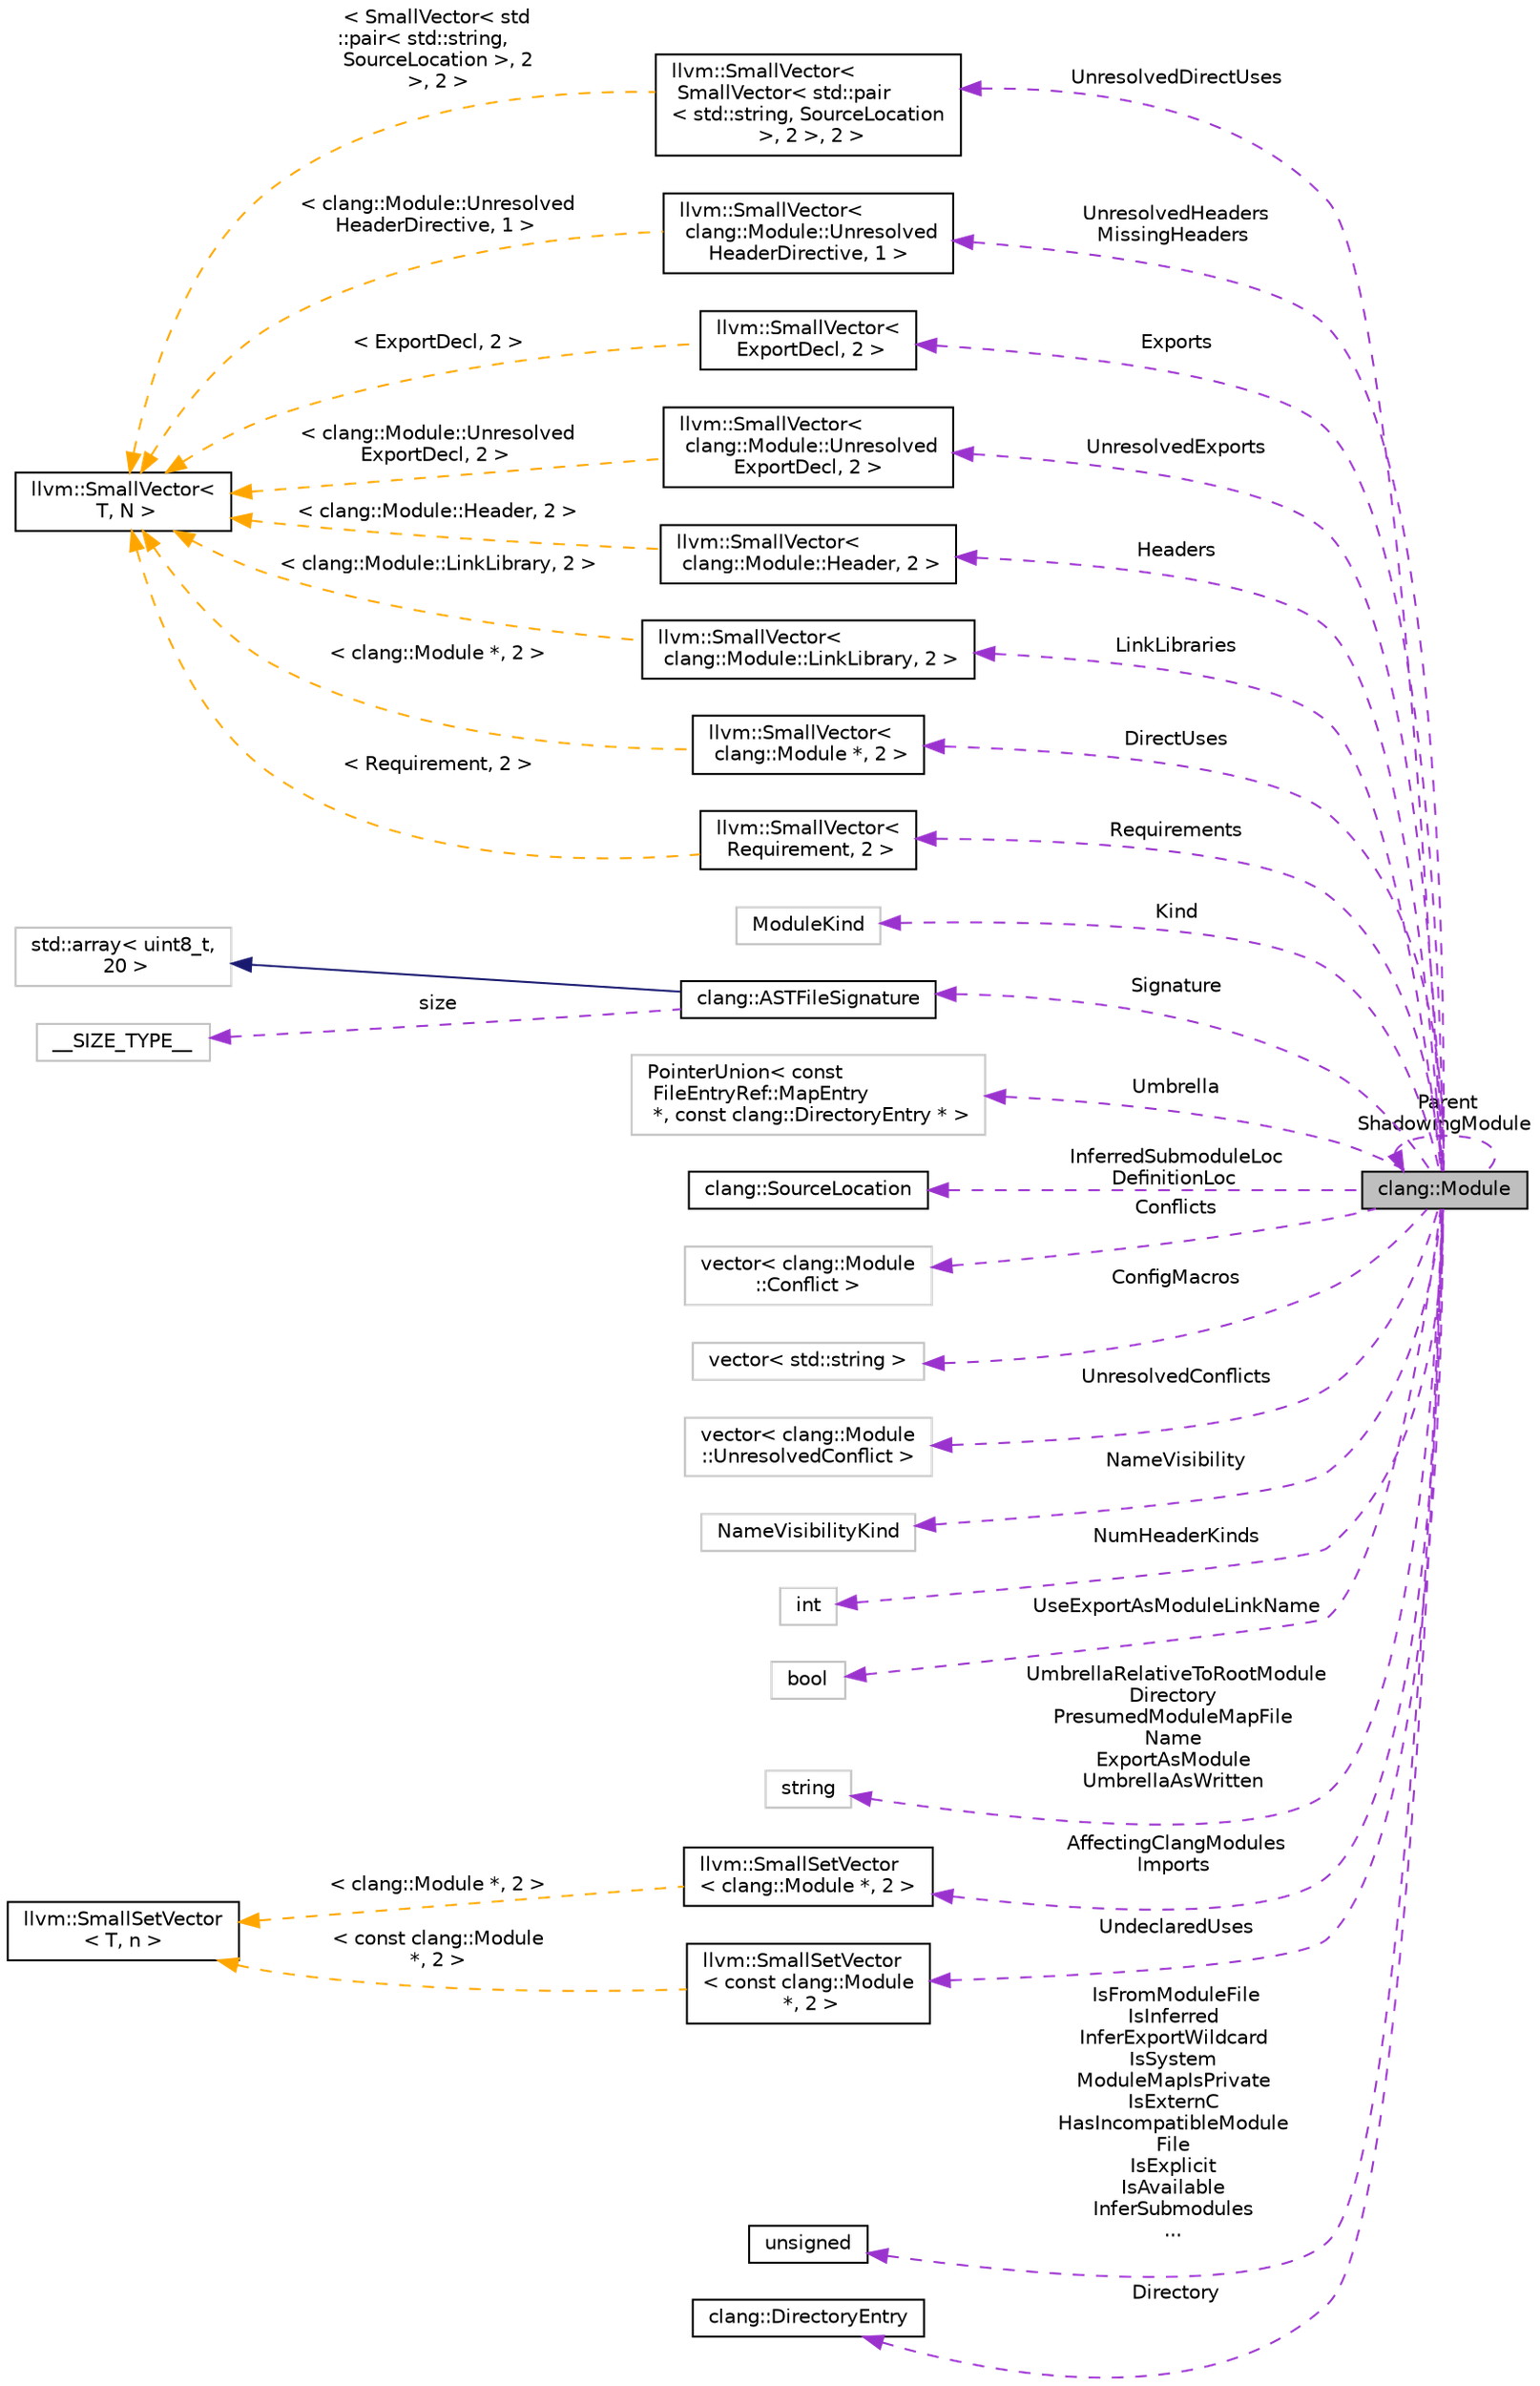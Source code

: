 digraph "clang::Module"
{
 // LATEX_PDF_SIZE
  bgcolor="transparent";
  edge [fontname="Helvetica",fontsize="10",labelfontname="Helvetica",labelfontsize="10"];
  node [fontname="Helvetica",fontsize="10",shape=record];
  rankdir="LR";
  Node1 [label="clang::Module",height=0.2,width=0.4,color="black", fillcolor="grey75", style="filled", fontcolor="black",tooltip="Describes a module or submodule."];
  Node2 -> Node1 [dir="back",color="darkorchid3",fontsize="10",style="dashed",label=" UnresolvedDirectUses" ,fontname="Helvetica"];
  Node2 [label="llvm::SmallVector\<\l SmallVector\< std::pair\l\< std::string, SourceLocation\l \>, 2 \>, 2 \>",height=0.2,width=0.4,color="black",URL="$classllvm_1_1SmallVector.html",tooltip=" "];
  Node3 -> Node2 [dir="back",color="orange",fontsize="10",style="dashed",label=" \< SmallVector\< std\l::pair\< std::string,\l SourceLocation \>, 2\l \>, 2 \>" ,fontname="Helvetica"];
  Node3 [label="llvm::SmallVector\<\l T, N \>",height=0.2,width=0.4,color="black",URL="$classllvm_1_1SmallVector.html",tooltip=" "];
  Node4 -> Node1 [dir="back",color="darkorchid3",fontsize="10",style="dashed",label=" Kind" ,fontname="Helvetica"];
  Node4 [label="ModuleKind",height=0.2,width=0.4,color="grey75",tooltip=" "];
  Node5 -> Node1 [dir="back",color="darkorchid3",fontsize="10",style="dashed",label=" Signature" ,fontname="Helvetica"];
  Node5 [label="clang::ASTFileSignature",height=0.2,width=0.4,color="black",URL="$structclang_1_1ASTFileSignature.html",tooltip="The signature of a module, which is a hash of the AST content."];
  Node6 -> Node5 [dir="back",color="midnightblue",fontsize="10",style="solid",fontname="Helvetica"];
  Node6 [label="std::array\< uint8_t,\l 20 \>",height=0.2,width=0.4,color="grey75",tooltip=" "];
  Node7 -> Node5 [dir="back",color="darkorchid3",fontsize="10",style="dashed",label=" size" ,fontname="Helvetica"];
  Node7 [label="__SIZE_TYPE__",height=0.2,width=0.4,color="grey75",tooltip=" "];
  Node8 -> Node1 [dir="back",color="darkorchid3",fontsize="10",style="dashed",label=" Umbrella" ,fontname="Helvetica"];
  Node8 [label="PointerUnion\< const\l FileEntryRef::MapEntry\l *, const clang::DirectoryEntry * \>",height=0.2,width=0.4,color="grey75",tooltip=" "];
  Node9 -> Node1 [dir="back",color="darkorchid3",fontsize="10",style="dashed",label=" InferredSubmoduleLoc\nDefinitionLoc" ,fontname="Helvetica"];
  Node9 [label="clang::SourceLocation",height=0.2,width=0.4,color="black",URL="$classclang_1_1SourceLocation.html",tooltip="Encodes a location in the source."];
  Node10 -> Node1 [dir="back",color="darkorchid3",fontsize="10",style="dashed",label=" Conflicts" ,fontname="Helvetica"];
  Node10 [label="vector\< clang::Module\l::Conflict \>",height=0.2,width=0.4,color="grey75",tooltip=" "];
  Node11 -> Node1 [dir="back",color="darkorchid3",fontsize="10",style="dashed",label=" ConfigMacros" ,fontname="Helvetica"];
  Node11 [label="vector\< std::string \>",height=0.2,width=0.4,color="grey75",tooltip=" "];
  Node12 -> Node1 [dir="back",color="darkorchid3",fontsize="10",style="dashed",label=" UnresolvedHeaders\nMissingHeaders" ,fontname="Helvetica"];
  Node12 [label="llvm::SmallVector\<\l clang::Module::Unresolved\lHeaderDirective, 1 \>",height=0.2,width=0.4,color="black",URL="$classllvm_1_1SmallVector.html",tooltip=" "];
  Node3 -> Node12 [dir="back",color="orange",fontsize="10",style="dashed",label=" \< clang::Module::Unresolved\lHeaderDirective, 1 \>" ,fontname="Helvetica"];
  Node13 -> Node1 [dir="back",color="darkorchid3",fontsize="10",style="dashed",label=" Exports" ,fontname="Helvetica"];
  Node13 [label="llvm::SmallVector\<\l ExportDecl, 2 \>",height=0.2,width=0.4,color="black",URL="$classllvm_1_1SmallVector.html",tooltip=" "];
  Node3 -> Node13 [dir="back",color="orange",fontsize="10",style="dashed",label=" \< ExportDecl, 2 \>" ,fontname="Helvetica"];
  Node14 -> Node1 [dir="back",color="darkorchid3",fontsize="10",style="dashed",label=" UnresolvedConflicts" ,fontname="Helvetica"];
  Node14 [label="vector\< clang::Module\l::UnresolvedConflict \>",height=0.2,width=0.4,color="grey75",tooltip=" "];
  Node15 -> Node1 [dir="back",color="darkorchid3",fontsize="10",style="dashed",label=" UnresolvedExports" ,fontname="Helvetica"];
  Node15 [label="llvm::SmallVector\<\l clang::Module::Unresolved\lExportDecl, 2 \>",height=0.2,width=0.4,color="black",URL="$classllvm_1_1SmallVector.html",tooltip=" "];
  Node3 -> Node15 [dir="back",color="orange",fontsize="10",style="dashed",label=" \< clang::Module::Unresolved\lExportDecl, 2 \>" ,fontname="Helvetica"];
  Node16 -> Node1 [dir="back",color="darkorchid3",fontsize="10",style="dashed",label=" NameVisibility" ,fontname="Helvetica"];
  Node16 [label="NameVisibilityKind",height=0.2,width=0.4,color="grey75",tooltip=" "];
  Node17 -> Node1 [dir="back",color="darkorchid3",fontsize="10",style="dashed",label=" Headers" ,fontname="Helvetica"];
  Node17 [label="llvm::SmallVector\<\l clang::Module::Header, 2 \>",height=0.2,width=0.4,color="black",URL="$classllvm_1_1SmallVector.html",tooltip=" "];
  Node3 -> Node17 [dir="back",color="orange",fontsize="10",style="dashed",label=" \< clang::Module::Header, 2 \>" ,fontname="Helvetica"];
  Node18 -> Node1 [dir="back",color="darkorchid3",fontsize="10",style="dashed",label=" NumHeaderKinds" ,fontname="Helvetica"];
  Node18 [label="int",height=0.2,width=0.4,color="grey75",tooltip=" "];
  Node19 -> Node1 [dir="back",color="darkorchid3",fontsize="10",style="dashed",label=" UseExportAsModuleLinkName" ,fontname="Helvetica"];
  Node19 [label="bool",height=0.2,width=0.4,color="grey75",tooltip=" "];
  Node20 -> Node1 [dir="back",color="darkorchid3",fontsize="10",style="dashed",label=" UmbrellaRelativeToRootModule\lDirectory\nPresumedModuleMapFile\nName\nExportAsModule\nUmbrellaAsWritten" ,fontname="Helvetica"];
  Node20 [label="string",height=0.2,width=0.4,color="grey75",tooltip=" "];
  Node21 -> Node1 [dir="back",color="darkorchid3",fontsize="10",style="dashed",label=" LinkLibraries" ,fontname="Helvetica"];
  Node21 [label="llvm::SmallVector\<\l clang::Module::LinkLibrary, 2 \>",height=0.2,width=0.4,color="black",URL="$classllvm_1_1SmallVector.html",tooltip=" "];
  Node3 -> Node21 [dir="back",color="orange",fontsize="10",style="dashed",label=" \< clang::Module::LinkLibrary, 2 \>" ,fontname="Helvetica"];
  Node22 -> Node1 [dir="back",color="darkorchid3",fontsize="10",style="dashed",label=" AffectingClangModules\nImports" ,fontname="Helvetica"];
  Node22 [label="llvm::SmallSetVector\l\< clang::Module *, 2 \>",height=0.2,width=0.4,color="black",URL="$classllvm_1_1SmallSetVector.html",tooltip=" "];
  Node23 -> Node22 [dir="back",color="orange",fontsize="10",style="dashed",label=" \< clang::Module *, 2 \>" ,fontname="Helvetica"];
  Node23 [label="llvm::SmallSetVector\l\< T, n \>",height=0.2,width=0.4,color="black",URL="$classllvm_1_1SmallSetVector.html",tooltip=" "];
  Node24 -> Node1 [dir="back",color="darkorchid3",fontsize="10",style="dashed",label=" UndeclaredUses" ,fontname="Helvetica"];
  Node24 [label="llvm::SmallSetVector\l\< const clang::Module\l *, 2 \>",height=0.2,width=0.4,color="black",URL="$classllvm_1_1SmallSetVector.html",tooltip=" "];
  Node23 -> Node24 [dir="back",color="orange",fontsize="10",style="dashed",label=" \< const clang::Module\l *, 2 \>" ,fontname="Helvetica"];
  Node25 -> Node1 [dir="back",color="darkorchid3",fontsize="10",style="dashed",label=" IsFromModuleFile\nIsInferred\nInferExportWildcard\nIsSystem\nModuleMapIsPrivate\nIsExternC\nHasIncompatibleModule\lFile\nIsExplicit\nIsAvailable\nInferSubmodules\n..." ,fontname="Helvetica"];
  Node25 [label="unsigned",height=0.2,width=0.4,color="black",URL="$classunsigned.html",tooltip=" "];
  Node26 -> Node1 [dir="back",color="darkorchid3",fontsize="10",style="dashed",label=" Directory" ,fontname="Helvetica"];
  Node26 [label="clang::DirectoryEntry",height=0.2,width=0.4,color="black",URL="$classclang_1_1DirectoryEntry.html",tooltip="Cached information about one directory (either on disk or in the virtual file system)."];
  Node27 -> Node1 [dir="back",color="darkorchid3",fontsize="10",style="dashed",label=" DirectUses" ,fontname="Helvetica"];
  Node27 [label="llvm::SmallVector\<\l clang::Module *, 2 \>",height=0.2,width=0.4,color="black",URL="$classllvm_1_1SmallVector.html",tooltip=" "];
  Node3 -> Node27 [dir="back",color="orange",fontsize="10",style="dashed",label=" \< clang::Module *, 2 \>" ,fontname="Helvetica"];
  Node28 -> Node1 [dir="back",color="darkorchid3",fontsize="10",style="dashed",label=" Requirements" ,fontname="Helvetica"];
  Node28 [label="llvm::SmallVector\<\l Requirement, 2 \>",height=0.2,width=0.4,color="black",URL="$classllvm_1_1SmallVector.html",tooltip=" "];
  Node3 -> Node28 [dir="back",color="orange",fontsize="10",style="dashed",label=" \< Requirement, 2 \>" ,fontname="Helvetica"];
  Node1 -> Node1 [dir="back",color="darkorchid3",fontsize="10",style="dashed",label=" Parent\nShadowingModule" ,fontname="Helvetica"];
}

